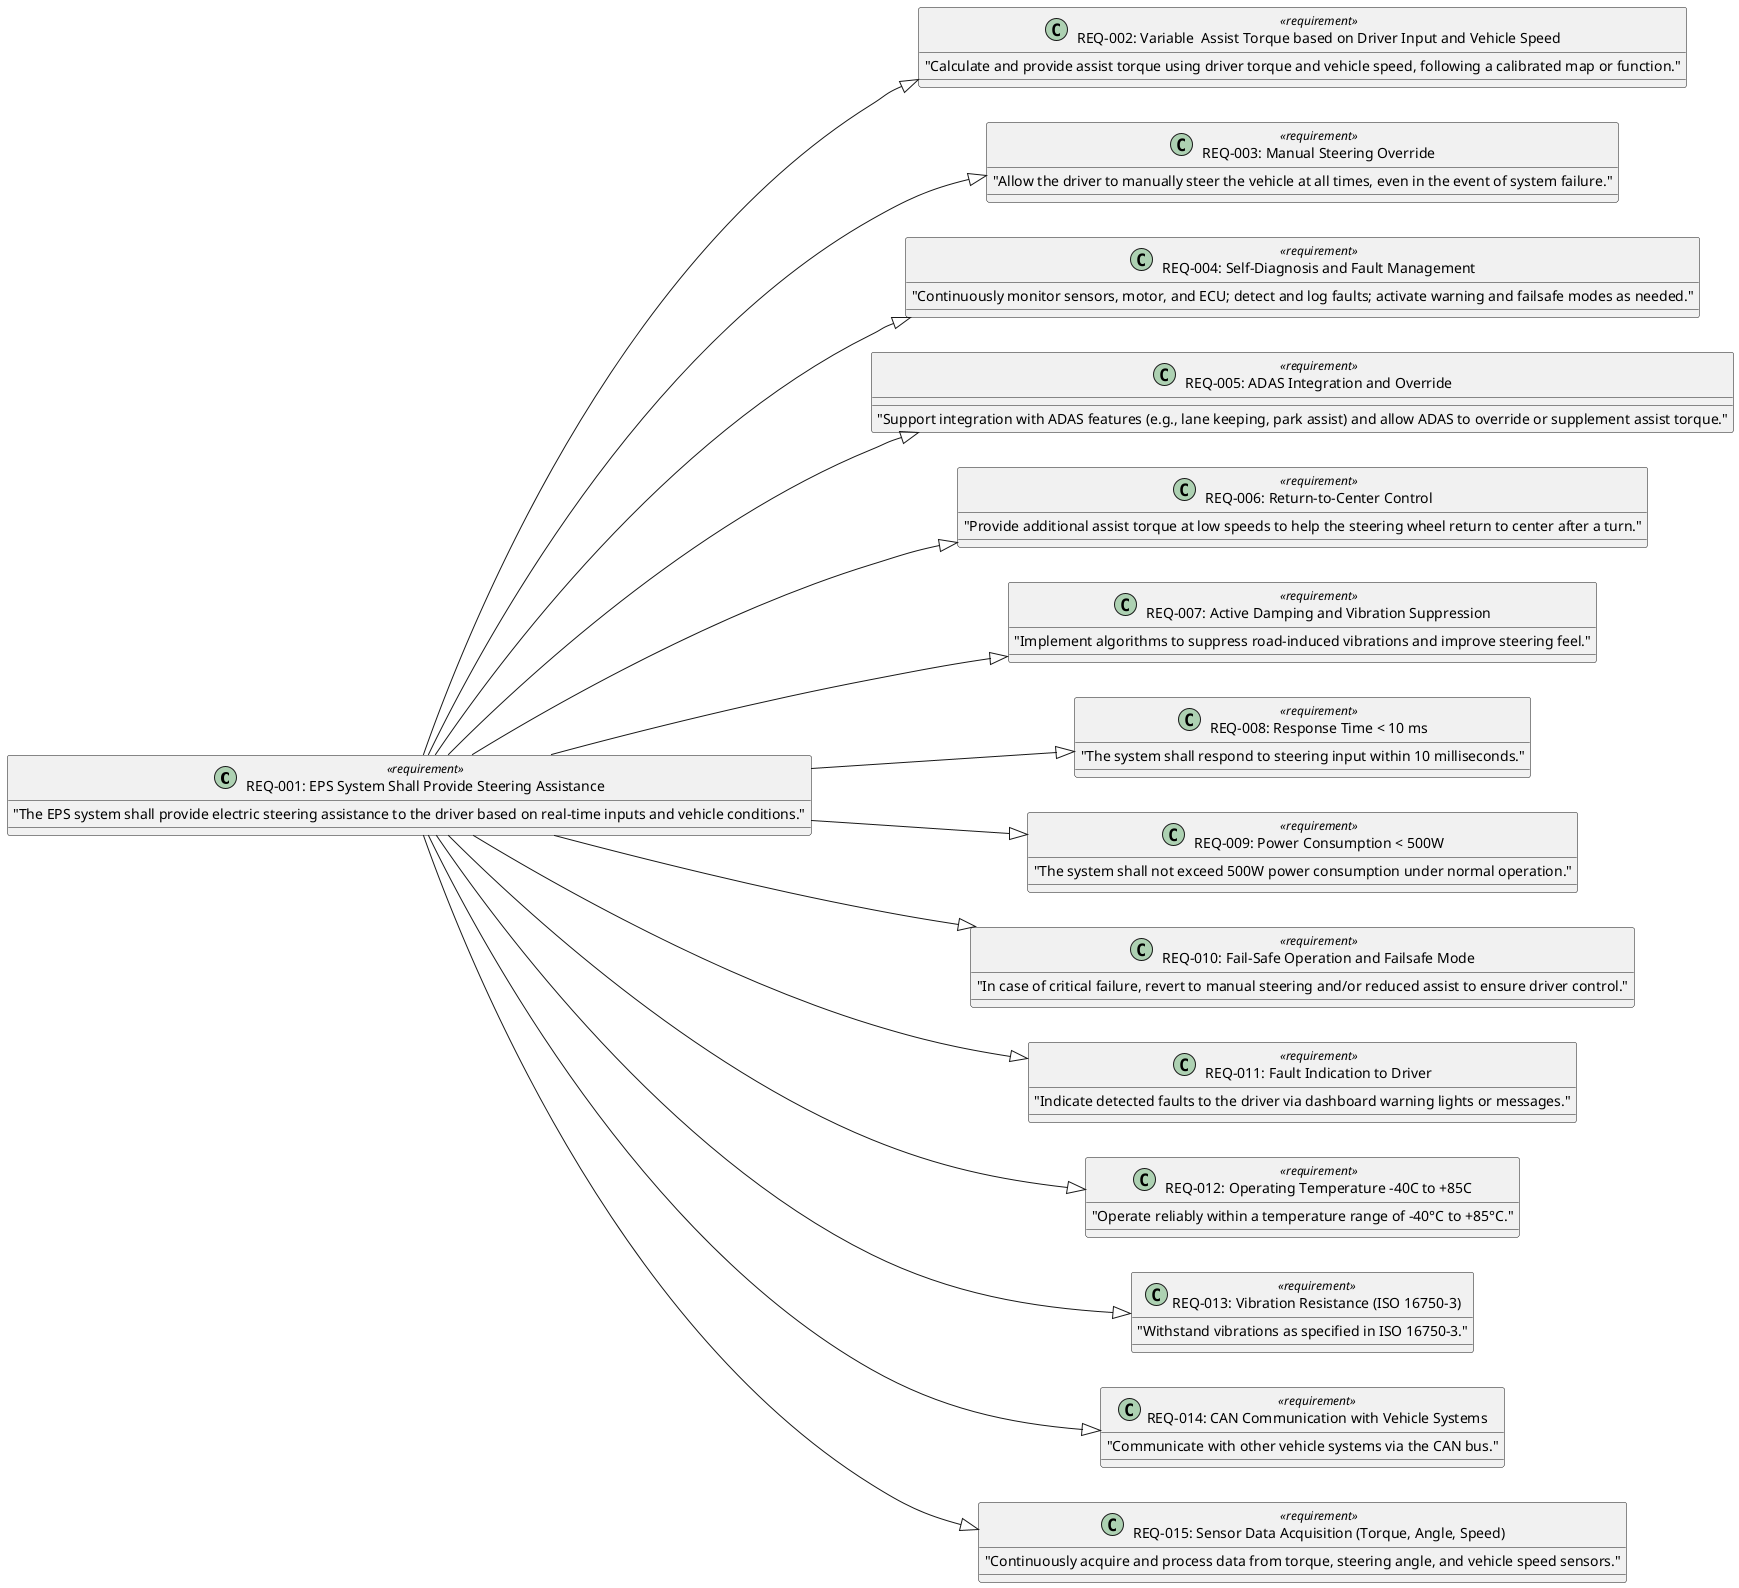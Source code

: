 !includeurl https://raw.githubusercontent.com/plantuml-stdlib/C4-PlantUML/master/sysml.puml

@startuml EPS_Requirements
left to right direction

' Top-level requirement
class "REQ-001: EPS System Shall Provide Steering Assistance" as REQ_001 <<requirement>> {
  "The EPS system shall provide electric steering assistance to the driver based on real-time inputs and vehicle conditions."
}

' Functional requirements
class "REQ-002: Variable  Assist Torque based on Driver Input and Vehicle Speed" as REQ_002 <<requirement>> {
  "Calculate and provide assist torque using driver torque and vehicle speed, following a calibrated map or function."
}
class "REQ-003: Manual Steering Override" as REQ_003 <<requirement>> {
  "Allow the driver to manually steer the vehicle at all times, even in the event of system failure."
}
class "REQ-004: Self-Diagnosis and Fault Management" as REQ_004 <<requirement>> {
  "Continuously monitor sensors, motor, and ECU; detect and log faults; activate warning and failsafe modes as needed."
}
class "REQ-005: ADAS Integration and Override" as REQ_005 <<requirement>> {
  "Support integration with ADAS features (e.g., lane keeping, park assist) and allow ADAS to override or supplement assist torque."
}
class "REQ-006: Return-to-Center Control" as REQ_006 <<requirement>> {
  "Provide additional assist torque at low speeds to help the steering wheel return to center after a turn."
}
class "REQ-007: Active Damping and Vibration Suppression" as REQ_007 <<requirement>> {
  "Implement algorithms to suppress road-induced vibrations and improve steering feel."
}

' Performance requirements
class "REQ-008: Response Time < 10 ms" as REQ_008 <<requirement>> {
  "The system shall respond to steering input within 10 milliseconds."
}
class "REQ-009: Power Consumption < 500W" as REQ_009 <<requirement>> {
  "The system shall not exceed 500W power consumption under normal operation."
}

' Safety requirements
class "REQ-010: Fail-Safe Operation and Failsafe Mode" as REQ_010 <<requirement>> {
  "In case of critical failure, revert to manual steering and/or reduced assist to ensure driver control."
}
class "REQ-011: Fault Indication to Driver" as REQ_011 <<requirement>> {
  "Indicate detected faults to the driver via dashboard warning lights or messages."
}

' Environmental requirements
class "REQ-012: Operating Temperature -40C to +85C" as REQ_012 <<requirement>> {
  "Operate reliably within a temperature range of -40°C to +85°C."
}
class "REQ-013: Vibration Resistance (ISO 16750-3)" as REQ_013 <<requirement>> {
  "Withstand vibrations as specified in ISO 16750-3."
}

' Interface requirements
class "REQ-014: CAN Communication with Vehicle Systems" as REQ_014 <<requirement>> {
  "Communicate with other vehicle systems via the CAN bus."
}
class "REQ-015: Sensor Data Acquisition (Torque, Angle, Speed)" as REQ_015 <<requirement>> {
  "Continuously acquire and process data from torque, steering angle, and vehicle speed sensors."
}

' Hierarchy
REQ_001 --|> REQ_002
REQ_001 --|> REQ_003
REQ_001 --|> REQ_004
REQ_001 --|> REQ_005
REQ_001 --|> REQ_006
REQ_001 --|> REQ_007
REQ_001 --|> REQ_008
REQ_001 --|> REQ_009
REQ_001 --|> REQ_010
REQ_001 --|> REQ_011
REQ_001 --|> REQ_012
REQ_001 --|> REQ_013
REQ_001 --|> REQ_014
REQ_001 --|> REQ_015

@enduml 